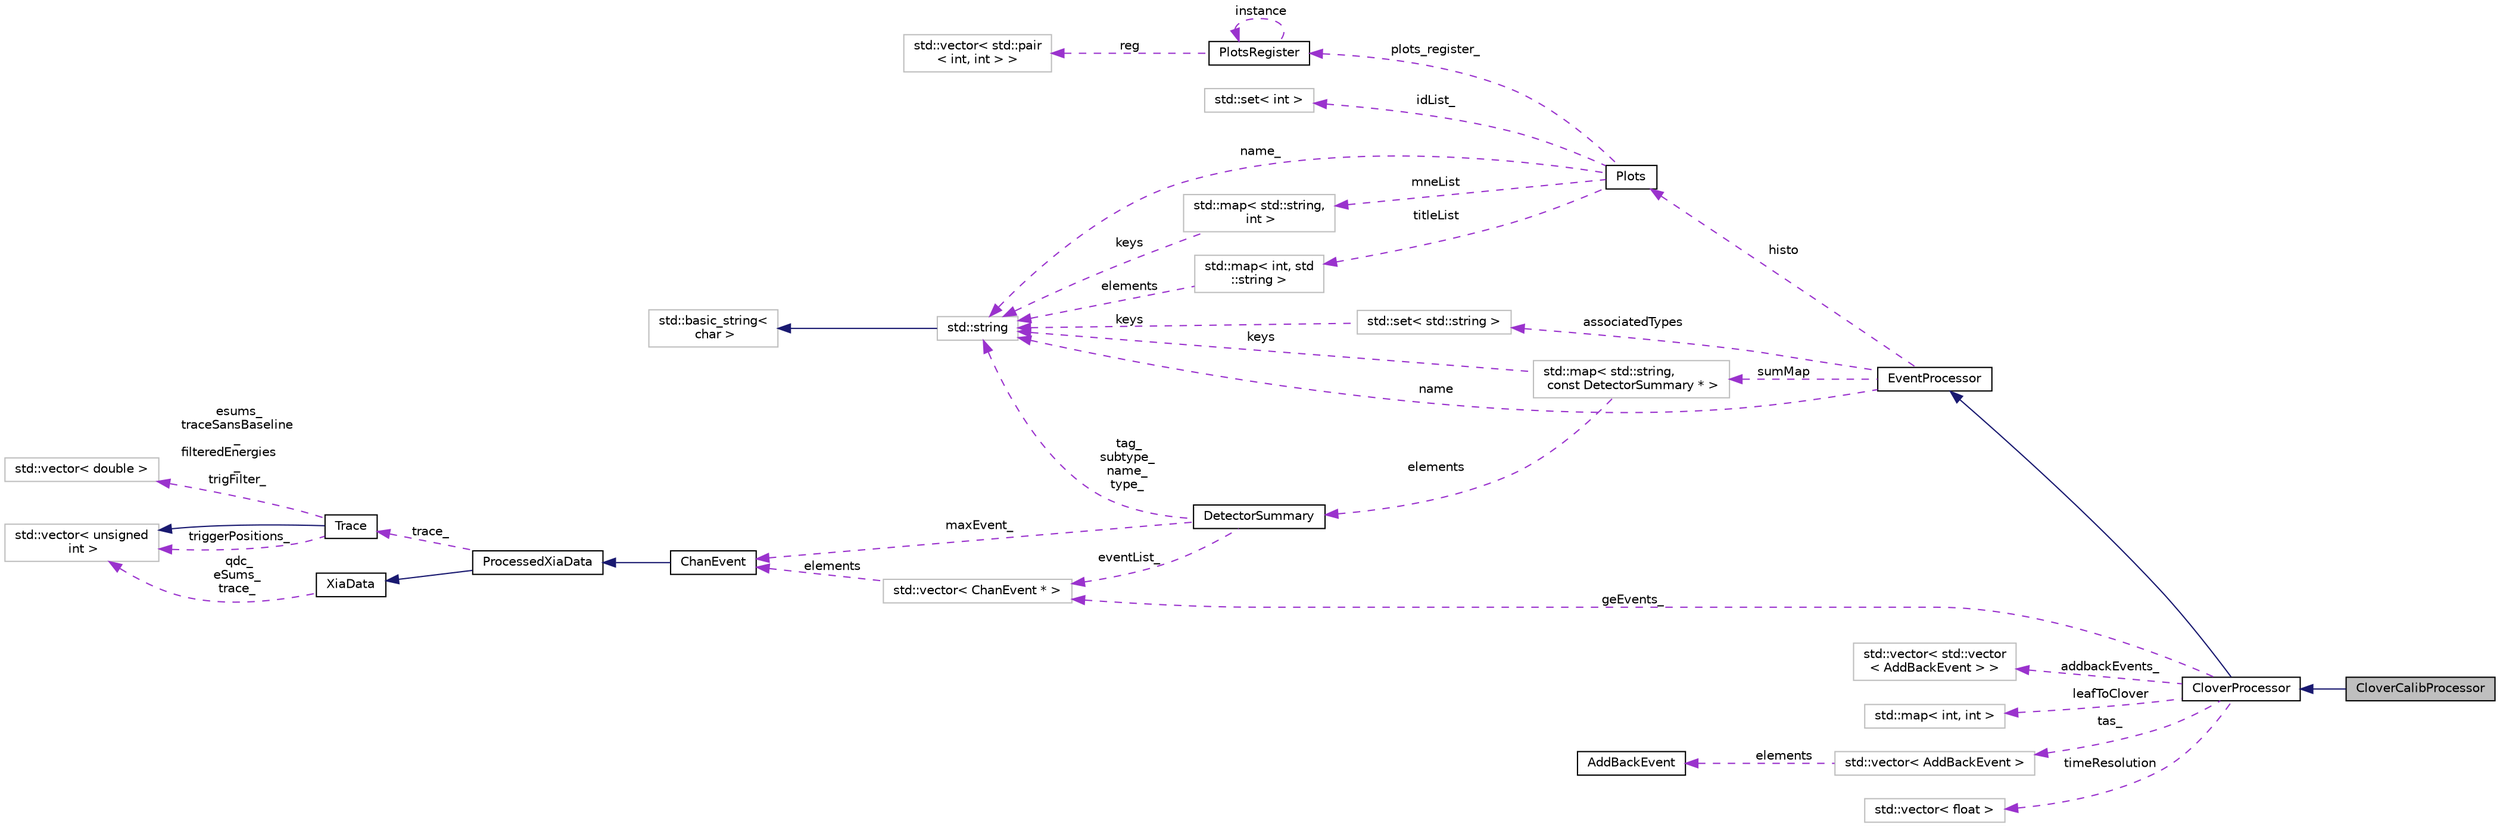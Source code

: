 digraph "CloverCalibProcessor"
{
  edge [fontname="Helvetica",fontsize="10",labelfontname="Helvetica",labelfontsize="10"];
  node [fontname="Helvetica",fontsize="10",shape=record];
  rankdir="LR";
  Node1 [label="CloverCalibProcessor",height=0.2,width=0.4,color="black", fillcolor="grey75", style="filled", fontcolor="black"];
  Node2 -> Node1 [dir="back",color="midnightblue",fontsize="10",style="solid",fontname="Helvetica"];
  Node2 [label="CloverProcessor",height=0.2,width=0.4,color="black", fillcolor="white", style="filled",URL="$d5/d01/class_clover_processor.html",tooltip="Processor to handle Ge (read as clover) events. "];
  Node3 -> Node2 [dir="back",color="midnightblue",fontsize="10",style="solid",fontname="Helvetica"];
  Node3 [label="EventProcessor",height=0.2,width=0.4,color="black", fillcolor="white", style="filled",URL="$d6/d65/class_event_processor.html",tooltip="Class to handle event processing. "];
  Node4 -> Node3 [dir="back",color="darkorchid3",fontsize="10",style="dashed",label=" associatedTypes" ,fontname="Helvetica"];
  Node4 [label="std::set\< std::string \>",height=0.2,width=0.4,color="grey75", fillcolor="white", style="filled"];
  Node5 -> Node4 [dir="back",color="darkorchid3",fontsize="10",style="dashed",label=" keys" ,fontname="Helvetica"];
  Node5 [label="std::string",height=0.2,width=0.4,color="grey75", fillcolor="white", style="filled",tooltip="STL class. "];
  Node6 -> Node5 [dir="back",color="midnightblue",fontsize="10",style="solid",fontname="Helvetica"];
  Node6 [label="std::basic_string\<\l char \>",height=0.2,width=0.4,color="grey75", fillcolor="white", style="filled",tooltip="STL class. "];
  Node5 -> Node3 [dir="back",color="darkorchid3",fontsize="10",style="dashed",label=" name" ,fontname="Helvetica"];
  Node7 -> Node3 [dir="back",color="darkorchid3",fontsize="10",style="dashed",label=" sumMap" ,fontname="Helvetica"];
  Node7 [label="std::map\< std::string,\l const DetectorSummary * \>",height=0.2,width=0.4,color="grey75", fillcolor="white", style="filled"];
  Node8 -> Node7 [dir="back",color="darkorchid3",fontsize="10",style="dashed",label=" elements" ,fontname="Helvetica"];
  Node8 [label="DetectorSummary",height=0.2,width=0.4,color="black", fillcolor="white", style="filled",URL="$da/d8d/class_detector_summary.html"];
  Node9 -> Node8 [dir="back",color="darkorchid3",fontsize="10",style="dashed",label=" maxEvent_" ,fontname="Helvetica"];
  Node9 [label="ChanEvent",height=0.2,width=0.4,color="black", fillcolor="white", style="filled",URL="$d5/d91/class_chan_event.html",tooltip="A channel event. "];
  Node10 -> Node9 [dir="back",color="midnightblue",fontsize="10",style="solid",fontname="Helvetica"];
  Node10 [label="ProcessedXiaData",height=0.2,width=0.4,color="black", fillcolor="white", style="filled",URL="$df/d3c/class_processed_xia_data.html"];
  Node11 -> Node10 [dir="back",color="midnightblue",fontsize="10",style="solid",fontname="Helvetica"];
  Node11 [label="XiaData",height=0.2,width=0.4,color="black", fillcolor="white", style="filled",URL="$d2/ddd/class_xia_data.html",tooltip="A pixie16 channel event. "];
  Node12 -> Node11 [dir="back",color="darkorchid3",fontsize="10",style="dashed",label=" qdc_\neSums_\ntrace_" ,fontname="Helvetica"];
  Node12 [label="std::vector\< unsigned\l int \>",height=0.2,width=0.4,color="grey75", fillcolor="white", style="filled"];
  Node13 -> Node10 [dir="back",color="darkorchid3",fontsize="10",style="dashed",label=" trace_" ,fontname="Helvetica"];
  Node13 [label="Trace",height=0.2,width=0.4,color="black", fillcolor="white", style="filled",URL="$dd/db7/class_trace.html",tooltip="This defines a more extensible implementation of a digitized trace. The class is derived from a vecto..."];
  Node12 -> Node13 [dir="back",color="midnightblue",fontsize="10",style="solid",fontname="Helvetica"];
  Node12 -> Node13 [dir="back",color="darkorchid3",fontsize="10",style="dashed",label=" triggerPositions_" ,fontname="Helvetica"];
  Node14 -> Node13 [dir="back",color="darkorchid3",fontsize="10",style="dashed",label=" esums_\ntraceSansBaseline\l_\nfilteredEnergies\l_\ntrigFilter_" ,fontname="Helvetica"];
  Node14 [label="std::vector\< double \>",height=0.2,width=0.4,color="grey75", fillcolor="white", style="filled"];
  Node15 -> Node8 [dir="back",color="darkorchid3",fontsize="10",style="dashed",label=" eventList_" ,fontname="Helvetica"];
  Node15 [label="std::vector\< ChanEvent * \>",height=0.2,width=0.4,color="grey75", fillcolor="white", style="filled"];
  Node9 -> Node15 [dir="back",color="darkorchid3",fontsize="10",style="dashed",label=" elements" ,fontname="Helvetica"];
  Node5 -> Node8 [dir="back",color="darkorchid3",fontsize="10",style="dashed",label=" tag_\nsubtype_\nname_\ntype_" ,fontname="Helvetica"];
  Node5 -> Node7 [dir="back",color="darkorchid3",fontsize="10",style="dashed",label=" keys" ,fontname="Helvetica"];
  Node16 -> Node3 [dir="back",color="darkorchid3",fontsize="10",style="dashed",label=" histo" ,fontname="Helvetica"];
  Node16 [label="Plots",height=0.2,width=0.4,color="black", fillcolor="white", style="filled",URL="$d7/d8b/class_plots.html",tooltip="Holds pointers to all Histograms. "];
  Node17 -> Node16 [dir="back",color="darkorchid3",fontsize="10",style="dashed",label=" mneList" ,fontname="Helvetica"];
  Node17 [label="std::map\< std::string,\l int \>",height=0.2,width=0.4,color="grey75", fillcolor="white", style="filled"];
  Node5 -> Node17 [dir="back",color="darkorchid3",fontsize="10",style="dashed",label=" keys" ,fontname="Helvetica"];
  Node18 -> Node16 [dir="back",color="darkorchid3",fontsize="10",style="dashed",label=" plots_register_" ,fontname="Helvetica"];
  Node18 [label="PlotsRegister",height=0.2,width=0.4,color="black", fillcolor="white", style="filled",URL="$d7/d6e/class_plots_register.html",tooltip="Holds ranges and offsets of all plots. Singleton class. "];
  Node18 -> Node18 [dir="back",color="darkorchid3",fontsize="10",style="dashed",label=" instance" ,fontname="Helvetica"];
  Node19 -> Node18 [dir="back",color="darkorchid3",fontsize="10",style="dashed",label=" reg" ,fontname="Helvetica"];
  Node19 [label="std::vector\< std::pair\l\< int, int \> \>",height=0.2,width=0.4,color="grey75", fillcolor="white", style="filled"];
  Node20 -> Node16 [dir="back",color="darkorchid3",fontsize="10",style="dashed",label=" idList_" ,fontname="Helvetica"];
  Node20 [label="std::set\< int \>",height=0.2,width=0.4,color="grey75", fillcolor="white", style="filled"];
  Node5 -> Node16 [dir="back",color="darkorchid3",fontsize="10",style="dashed",label=" name_" ,fontname="Helvetica"];
  Node21 -> Node16 [dir="back",color="darkorchid3",fontsize="10",style="dashed",label=" titleList" ,fontname="Helvetica"];
  Node21 [label="std::map\< int, std\l::string \>",height=0.2,width=0.4,color="grey75", fillcolor="white", style="filled"];
  Node5 -> Node21 [dir="back",color="darkorchid3",fontsize="10",style="dashed",label=" elements" ,fontname="Helvetica"];
  Node22 -> Node2 [dir="back",color="darkorchid3",fontsize="10",style="dashed",label=" addbackEvents_" ,fontname="Helvetica"];
  Node22 [label="std::vector\< std::vector\l\< AddBackEvent \> \>",height=0.2,width=0.4,color="grey75", fillcolor="white", style="filled"];
  Node23 -> Node2 [dir="back",color="darkorchid3",fontsize="10",style="dashed",label=" leafToClover" ,fontname="Helvetica"];
  Node23 [label="std::map\< int, int \>",height=0.2,width=0.4,color="grey75", fillcolor="white", style="filled"];
  Node24 -> Node2 [dir="back",color="darkorchid3",fontsize="10",style="dashed",label=" tas_" ,fontname="Helvetica"];
  Node24 [label="std::vector\< AddBackEvent \>",height=0.2,width=0.4,color="grey75", fillcolor="white", style="filled"];
  Node25 -> Node24 [dir="back",color="darkorchid3",fontsize="10",style="dashed",label=" elements" ,fontname="Helvetica"];
  Node25 [label="AddBackEvent",height=0.2,width=0.4,color="black", fillcolor="white", style="filled",URL="$d5/de7/class_add_back_event.html",tooltip="Simple structure-like class to store info on addback reconstructed event. "];
  Node15 -> Node2 [dir="back",color="darkorchid3",fontsize="10",style="dashed",label=" geEvents_" ,fontname="Helvetica"];
  Node26 -> Node2 [dir="back",color="darkorchid3",fontsize="10",style="dashed",label=" timeResolution" ,fontname="Helvetica"];
  Node26 [label="std::vector\< float \>",height=0.2,width=0.4,color="grey75", fillcolor="white", style="filled"];
}
